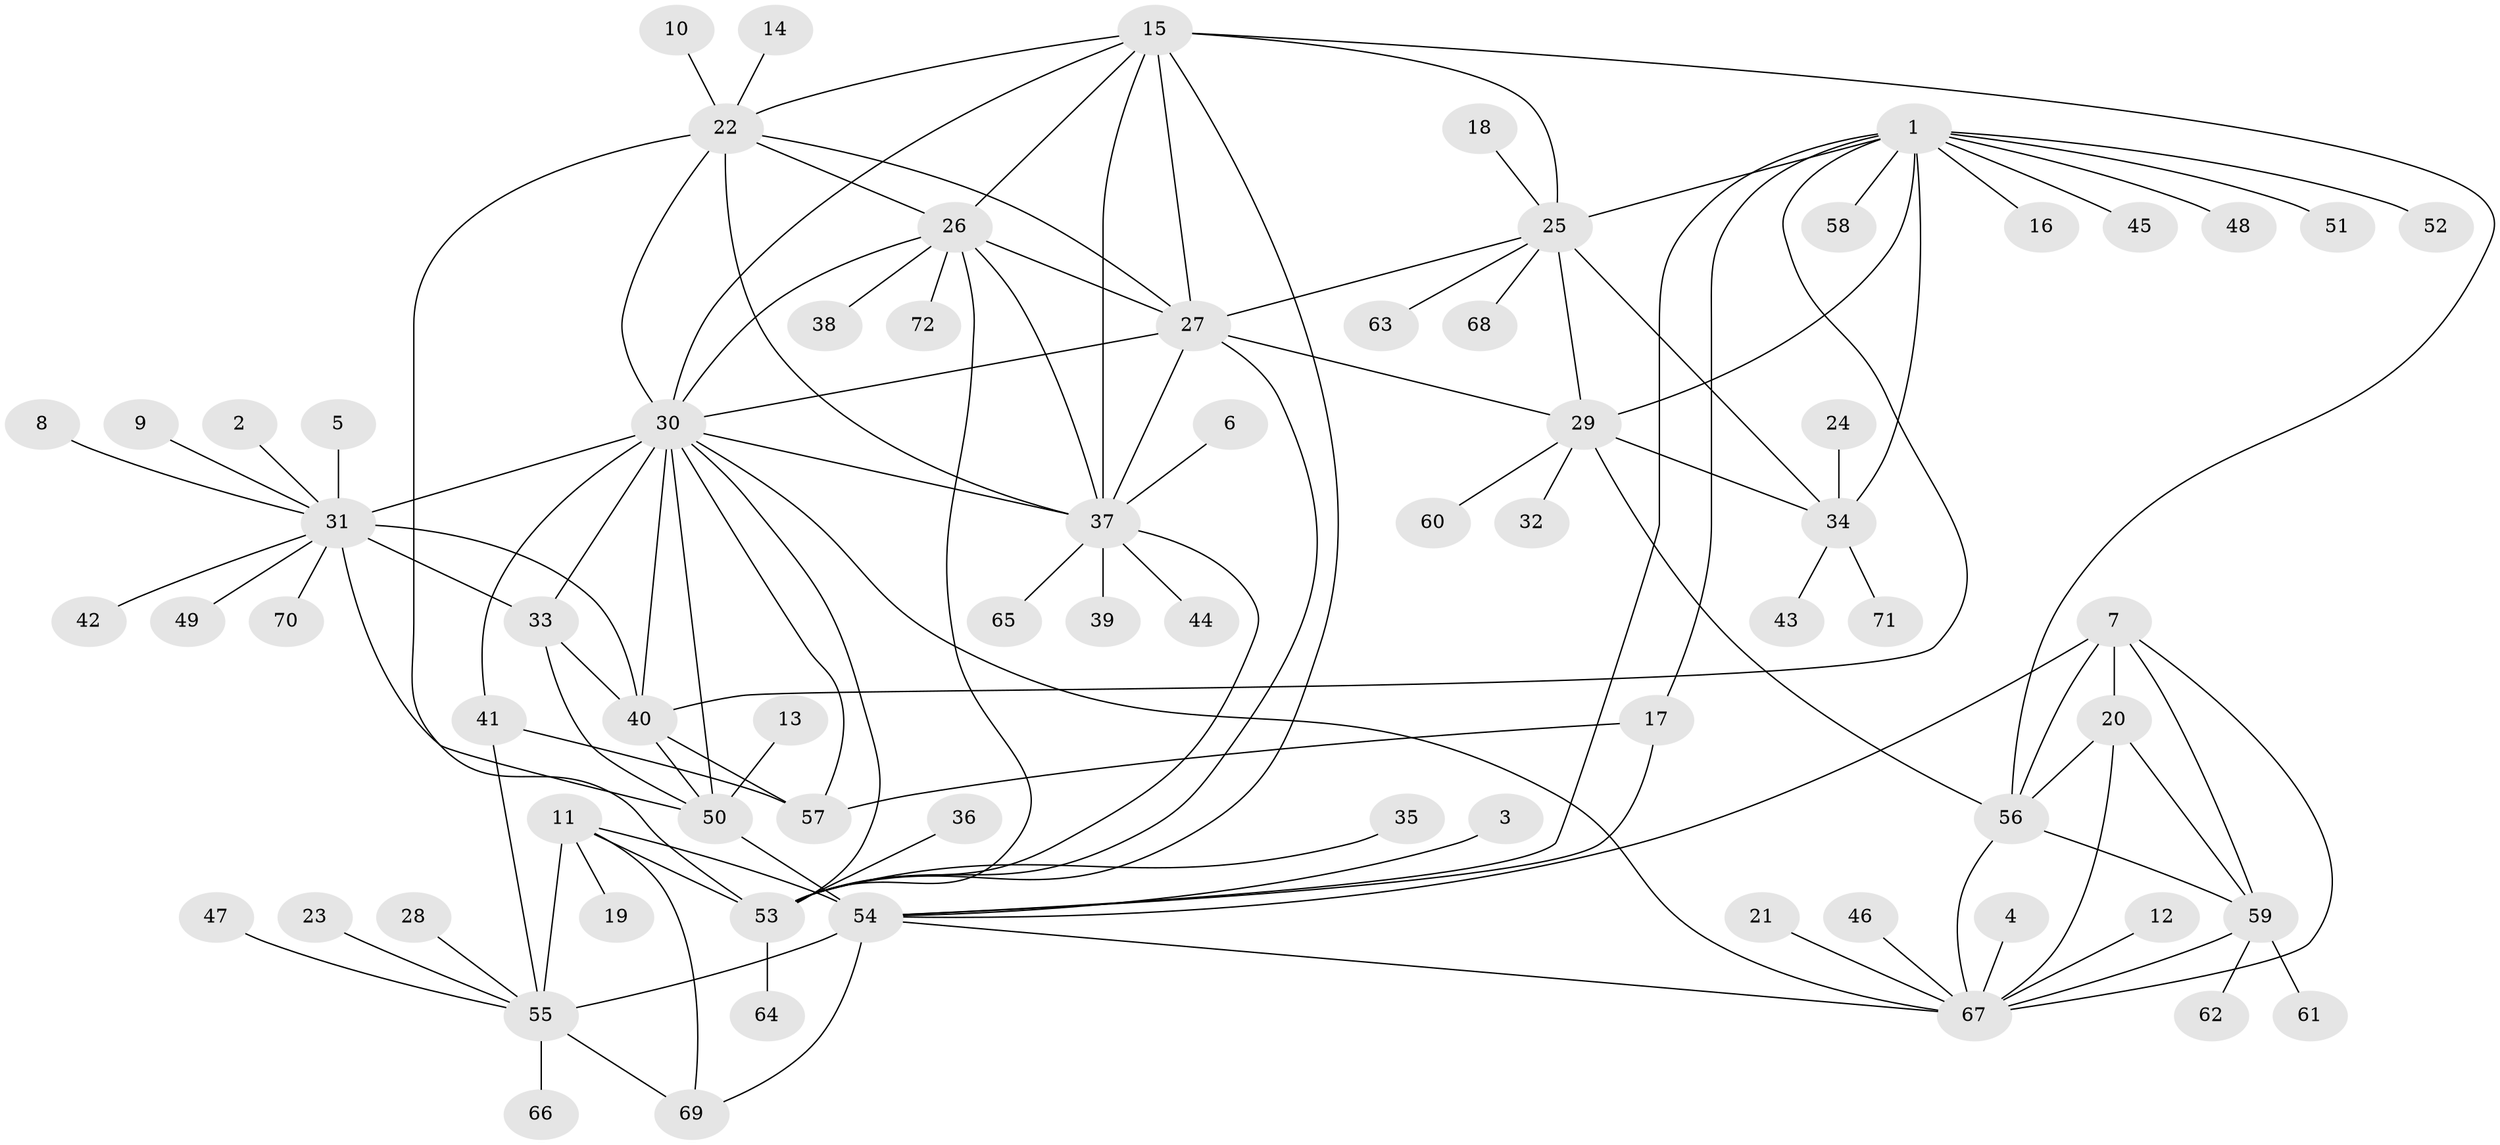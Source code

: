 // original degree distribution, {7: 0.06293706293706294, 13: 0.02097902097902098, 8: 0.04195804195804196, 11: 0.027972027972027972, 12: 0.013986013986013986, 9: 0.013986013986013986, 10: 0.04195804195804196, 6: 0.013986013986013986, 15: 0.006993006993006993, 1: 0.6013986013986014, 2: 0.11188811188811189, 4: 0.02097902097902098, 3: 0.02097902097902098}
// Generated by graph-tools (version 1.1) at 2025/26/03/09/25 03:26:36]
// undirected, 72 vertices, 118 edges
graph export_dot {
graph [start="1"]
  node [color=gray90,style=filled];
  1;
  2;
  3;
  4;
  5;
  6;
  7;
  8;
  9;
  10;
  11;
  12;
  13;
  14;
  15;
  16;
  17;
  18;
  19;
  20;
  21;
  22;
  23;
  24;
  25;
  26;
  27;
  28;
  29;
  30;
  31;
  32;
  33;
  34;
  35;
  36;
  37;
  38;
  39;
  40;
  41;
  42;
  43;
  44;
  45;
  46;
  47;
  48;
  49;
  50;
  51;
  52;
  53;
  54;
  55;
  56;
  57;
  58;
  59;
  60;
  61;
  62;
  63;
  64;
  65;
  66;
  67;
  68;
  69;
  70;
  71;
  72;
  1 -- 16 [weight=1.0];
  1 -- 17 [weight=1.0];
  1 -- 25 [weight=3.0];
  1 -- 29 [weight=6.0];
  1 -- 34 [weight=3.0];
  1 -- 40 [weight=1.0];
  1 -- 45 [weight=1.0];
  1 -- 48 [weight=1.0];
  1 -- 51 [weight=1.0];
  1 -- 52 [weight=1.0];
  1 -- 54 [weight=1.0];
  1 -- 58 [weight=1.0];
  2 -- 31 [weight=1.0];
  3 -- 54 [weight=1.0];
  4 -- 67 [weight=1.0];
  5 -- 31 [weight=1.0];
  6 -- 37 [weight=1.0];
  7 -- 20 [weight=2.0];
  7 -- 54 [weight=1.0];
  7 -- 56 [weight=2.0];
  7 -- 59 [weight=1.0];
  7 -- 67 [weight=1.0];
  8 -- 31 [weight=1.0];
  9 -- 31 [weight=1.0];
  10 -- 22 [weight=1.0];
  11 -- 19 [weight=1.0];
  11 -- 53 [weight=1.0];
  11 -- 54 [weight=6.0];
  11 -- 55 [weight=3.0];
  11 -- 69 [weight=3.0];
  12 -- 67 [weight=1.0];
  13 -- 50 [weight=1.0];
  14 -- 22 [weight=1.0];
  15 -- 22 [weight=1.0];
  15 -- 25 [weight=1.0];
  15 -- 26 [weight=1.0];
  15 -- 27 [weight=1.0];
  15 -- 30 [weight=1.0];
  15 -- 37 [weight=1.0];
  15 -- 53 [weight=1.0];
  15 -- 56 [weight=1.0];
  17 -- 54 [weight=1.0];
  17 -- 57 [weight=1.0];
  18 -- 25 [weight=1.0];
  20 -- 56 [weight=4.0];
  20 -- 59 [weight=2.0];
  20 -- 67 [weight=2.0];
  21 -- 67 [weight=1.0];
  22 -- 26 [weight=1.0];
  22 -- 27 [weight=1.0];
  22 -- 30 [weight=1.0];
  22 -- 37 [weight=1.0];
  22 -- 53 [weight=1.0];
  23 -- 55 [weight=1.0];
  24 -- 34 [weight=1.0];
  25 -- 27 [weight=1.0];
  25 -- 29 [weight=2.0];
  25 -- 34 [weight=1.0];
  25 -- 63 [weight=1.0];
  25 -- 68 [weight=1.0];
  26 -- 27 [weight=1.0];
  26 -- 30 [weight=1.0];
  26 -- 37 [weight=1.0];
  26 -- 38 [weight=1.0];
  26 -- 53 [weight=1.0];
  26 -- 72 [weight=1.0];
  27 -- 29 [weight=1.0];
  27 -- 30 [weight=1.0];
  27 -- 37 [weight=1.0];
  27 -- 53 [weight=1.0];
  28 -- 55 [weight=1.0];
  29 -- 32 [weight=1.0];
  29 -- 34 [weight=2.0];
  29 -- 56 [weight=1.0];
  29 -- 60 [weight=1.0];
  30 -- 31 [weight=2.0];
  30 -- 33 [weight=4.0];
  30 -- 37 [weight=1.0];
  30 -- 40 [weight=2.0];
  30 -- 41 [weight=1.0];
  30 -- 50 [weight=2.0];
  30 -- 53 [weight=1.0];
  30 -- 57 [weight=1.0];
  30 -- 67 [weight=1.0];
  31 -- 33 [weight=2.0];
  31 -- 40 [weight=1.0];
  31 -- 42 [weight=1.0];
  31 -- 49 [weight=1.0];
  31 -- 50 [weight=1.0];
  31 -- 70 [weight=1.0];
  33 -- 40 [weight=2.0];
  33 -- 50 [weight=2.0];
  34 -- 43 [weight=1.0];
  34 -- 71 [weight=1.0];
  35 -- 53 [weight=1.0];
  36 -- 53 [weight=1.0];
  37 -- 39 [weight=1.0];
  37 -- 44 [weight=1.0];
  37 -- 53 [weight=1.0];
  37 -- 65 [weight=1.0];
  40 -- 50 [weight=1.0];
  40 -- 57 [weight=1.0];
  41 -- 55 [weight=1.0];
  41 -- 57 [weight=1.0];
  46 -- 67 [weight=1.0];
  47 -- 55 [weight=1.0];
  50 -- 54 [weight=1.0];
  53 -- 64 [weight=1.0];
  54 -- 55 [weight=2.0];
  54 -- 67 [weight=1.0];
  54 -- 69 [weight=2.0];
  55 -- 66 [weight=1.0];
  55 -- 69 [weight=1.0];
  56 -- 59 [weight=2.0];
  56 -- 67 [weight=2.0];
  59 -- 61 [weight=1.0];
  59 -- 62 [weight=1.0];
  59 -- 67 [weight=1.0];
}
